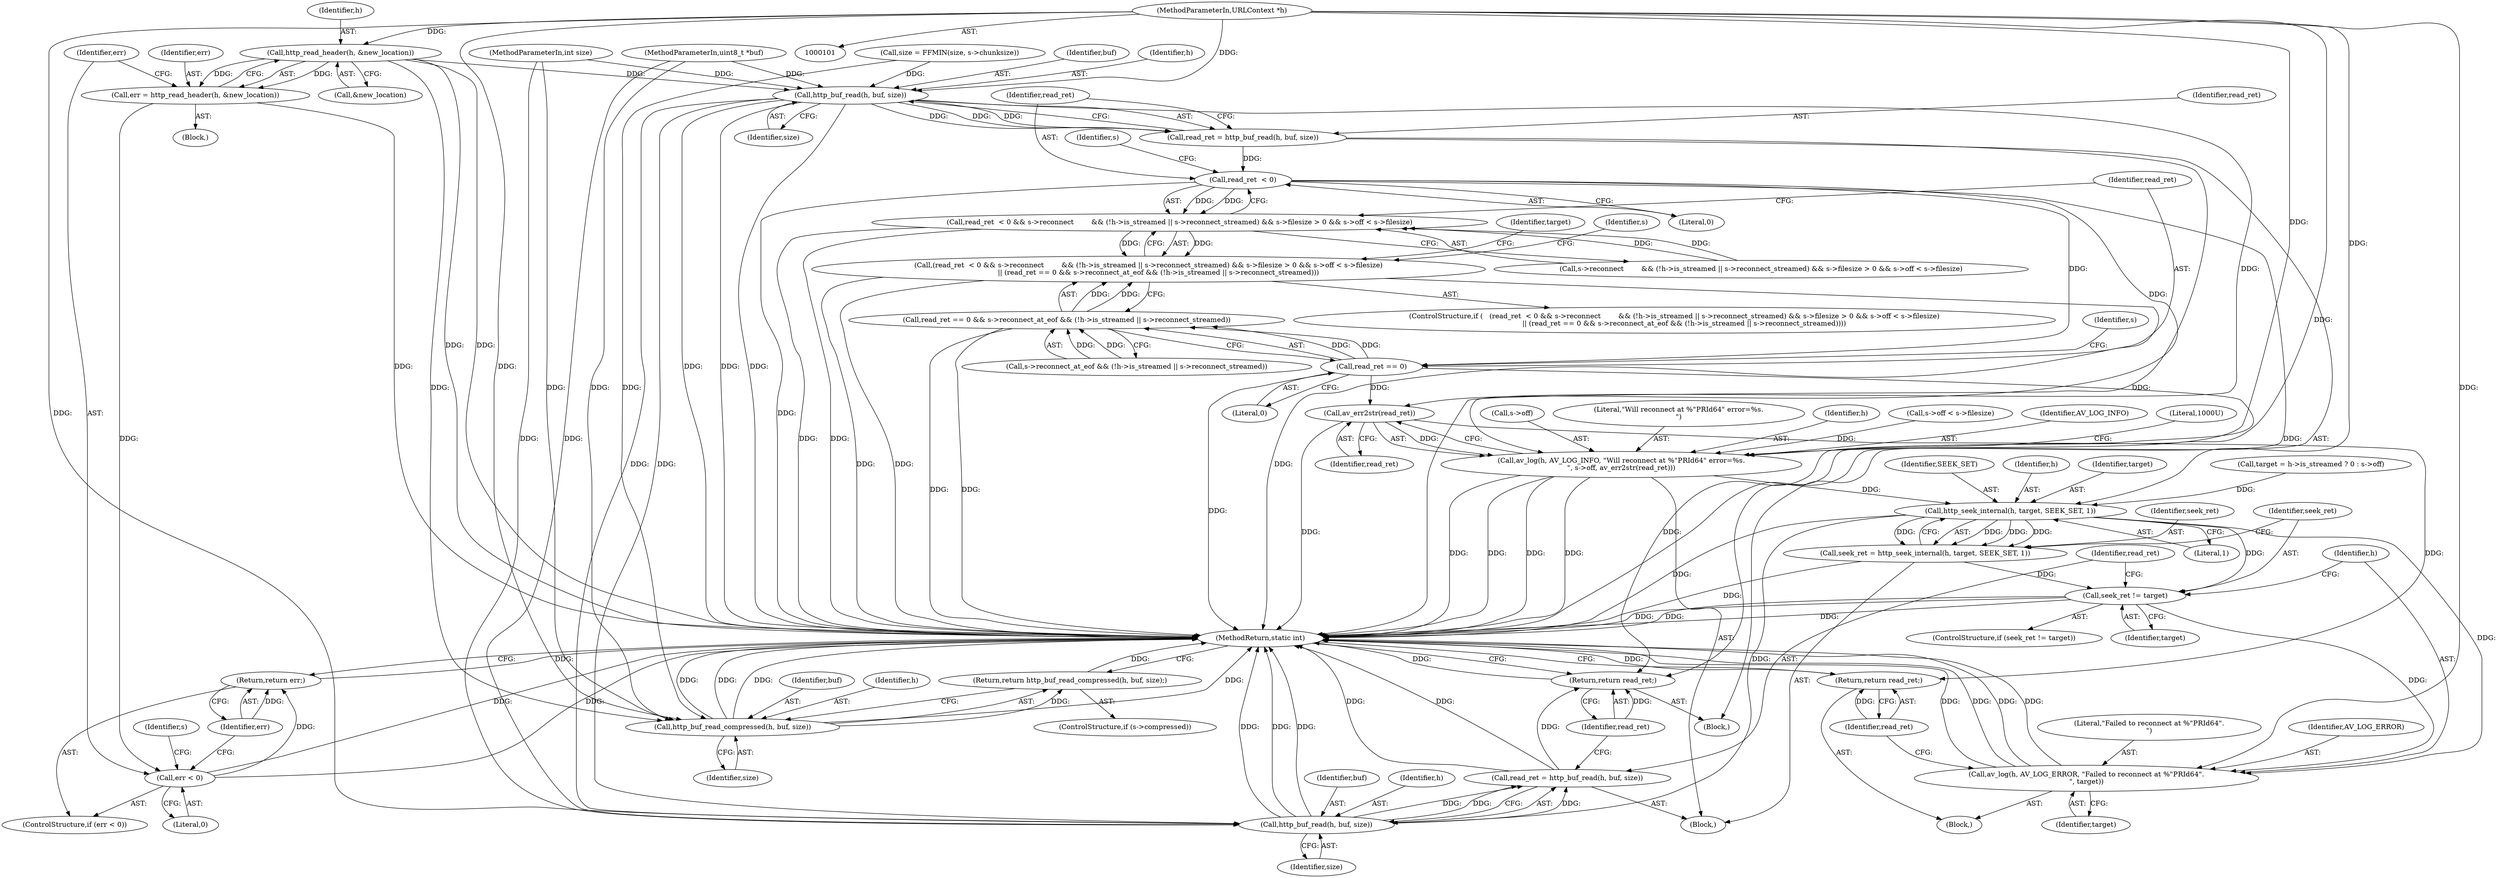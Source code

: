 digraph "0_FFmpeg_2a05c8f813de6f2278827734bf8102291e7484aa_4@pointer" {
"1000102" [label="(MethodParameterIn,URLContext *h)"];
"1000135" [label="(Call,http_read_header(h, &new_location))"];
"1000133" [label="(Call,err = http_read_header(h, &new_location))"];
"1000140" [label="(Call,err < 0)"];
"1000143" [label="(Return,return err;)"];
"1000210" [label="(Call,http_buf_read_compressed(h, buf, size))"];
"1000209" [label="(Return,return http_buf_read_compressed(h, buf, size);)"];
"1000216" [label="(Call,http_buf_read(h, buf, size))"];
"1000214" [label="(Call,read_ret = http_buf_read(h, buf, size))"];
"1000223" [label="(Call,read_ret  < 0)"];
"1000222" [label="(Call,read_ret  < 0 && s->reconnect        && (!h->is_streamed || s->reconnect_streamed) && s->filesize > 0 && s->off < s->filesize)"];
"1000221" [label="(Call,(read_ret  < 0 && s->reconnect        && (!h->is_streamed || s->reconnect_streamed) && s->filesize > 0 && s->off < s->filesize)\n         || (read_ret == 0 && s->reconnect_at_eof && (!h->is_streamed || s->reconnect_streamed)))"];
"1000253" [label="(Call,read_ret == 0)"];
"1000252" [label="(Call,read_ret == 0 && s->reconnect_at_eof && (!h->is_streamed || s->reconnect_streamed))"];
"1000298" [label="(Call,av_err2str(read_ret))"];
"1000291" [label="(Call,av_log(h, AV_LOG_INFO, \"Will reconnect at %\"PRId64\" error=%s.\n\", s->off, av_err2str(read_ret)))"];
"1000321" [label="(Call,http_seek_internal(h, target, SEEK_SET, 1))"];
"1000319" [label="(Call,seek_ret = http_seek_internal(h, target, SEEK_SET, 1))"];
"1000327" [label="(Call,seek_ret != target)"];
"1000331" [label="(Call,av_log(h, AV_LOG_ERROR, \"Failed to reconnect at %\"PRId64\".\n\", target))"];
"1000340" [label="(Call,http_buf_read(h, buf, size))"];
"1000338" [label="(Call,read_ret = http_buf_read(h, buf, size))"];
"1000350" [label="(Return,return read_ret;)"];
"1000336" [label="(Return,return read_ret;)"];
"1000104" [label="(MethodParameterIn,int size)"];
"1000340" [label="(Call,http_buf_read(h, buf, size))"];
"1000225" [label="(Literal,0)"];
"1000132" [label="(Block,)"];
"1000270" [label="(Call,target = h->is_streamed ? 0 : s->off)"];
"1000103" [label="(MethodParameterIn,uint8_t *buf)"];
"1000105" [label="(Block,)"];
"1000268" [label="(Block,)"];
"1000351" [label="(Identifier,read_ret)"];
"1000219" [label="(Identifier,size)"];
"1000271" [label="(Identifier,target)"];
"1000334" [label="(Literal,\"Failed to reconnect at %\"PRId64\".\n\")"];
"1000198" [label="(Call,size = FFMIN(size, s->chunksize))"];
"1000215" [label="(Identifier,read_ret)"];
"1000137" [label="(Call,&new_location)"];
"1000212" [label="(Identifier,buf)"];
"1000253" [label="(Call,read_ret == 0)"];
"1000321" [label="(Call,http_seek_internal(h, target, SEEK_SET, 1))"];
"1000256" [label="(Call,s->reconnect_at_eof && (!h->is_streamed || s->reconnect_streamed))"];
"1000226" [label="(Call,s->reconnect        && (!h->is_streamed || s->reconnect_streamed) && s->filesize > 0 && s->off < s->filesize)"];
"1000224" [label="(Identifier,read_ret)"];
"1000320" [label="(Identifier,seek_ret)"];
"1000331" [label="(Call,av_log(h, AV_LOG_ERROR, \"Failed to reconnect at %\"PRId64\".\n\", target))"];
"1000222" [label="(Call,read_ret  < 0 && s->reconnect        && (!h->is_streamed || s->reconnect_streamed) && s->filesize > 0 && s->off < s->filesize)"];
"1000342" [label="(Identifier,buf)"];
"1000216" [label="(Call,http_buf_read(h, buf, size))"];
"1000148" [label="(Identifier,s)"];
"1000319" [label="(Call,seek_ret = http_seek_internal(h, target, SEEK_SET, 1))"];
"1000326" [label="(ControlStructure,if (seek_ret != target))"];
"1000220" [label="(ControlStructure,if (   (read_ret  < 0 && s->reconnect        && (!h->is_streamed || s->reconnect_streamed) && s->filesize > 0 && s->off < s->filesize)\n         || (read_ret == 0 && s->reconnect_at_eof && (!h->is_streamed || s->reconnect_streamed))))"];
"1000133" [label="(Call,err = http_read_header(h, &new_location))"];
"1000139" [label="(ControlStructure,if (err < 0))"];
"1000338" [label="(Call,read_ret = http_buf_read(h, buf, size))"];
"1000350" [label="(Return,return read_ret;)"];
"1000328" [label="(Identifier,seek_ret)"];
"1000295" [label="(Call,s->off)"];
"1000327" [label="(Call,seek_ret != target)"];
"1000332" [label="(Identifier,h)"];
"1000333" [label="(Identifier,AV_LOG_ERROR)"];
"1000228" [label="(Identifier,s)"];
"1000343" [label="(Identifier,size)"];
"1000294" [label="(Literal,\"Will reconnect at %\"PRId64\" error=%s.\n\")"];
"1000292" [label="(Identifier,h)"];
"1000335" [label="(Identifier,target)"];
"1000218" [label="(Identifier,buf)"];
"1000221" [label="(Call,(read_ret  < 0 && s->reconnect        && (!h->is_streamed || s->reconnect_streamed) && s->filesize > 0 && s->off < s->filesize)\n         || (read_ret == 0 && s->reconnect_at_eof && (!h->is_streamed || s->reconnect_streamed)))"];
"1000140" [label="(Call,err < 0)"];
"1000245" [label="(Call,s->off < s->filesize)"];
"1000324" [label="(Identifier,SEEK_SET)"];
"1000325" [label="(Literal,1)"];
"1000135" [label="(Call,http_read_header(h, &new_location))"];
"1000209" [label="(Return,return http_buf_read_compressed(h, buf, size);)"];
"1000214" [label="(Call,read_ret = http_buf_read(h, buf, size))"];
"1000136" [label="(Identifier,h)"];
"1000144" [label="(Identifier,err)"];
"1000341" [label="(Identifier,h)"];
"1000143" [label="(Return,return err;)"];
"1000339" [label="(Identifier,read_ret)"];
"1000293" [label="(Identifier,AV_LOG_INFO)"];
"1000258" [label="(Identifier,s)"];
"1000223" [label="(Call,read_ret  < 0)"];
"1000322" [label="(Identifier,h)"];
"1000330" [label="(Block,)"];
"1000211" [label="(Identifier,h)"];
"1000329" [label="(Identifier,target)"];
"1000255" [label="(Literal,0)"];
"1000352" [label="(MethodReturn,static int)"];
"1000336" [label="(Return,return read_ret;)"];
"1000291" [label="(Call,av_log(h, AV_LOG_INFO, \"Will reconnect at %\"PRId64\" error=%s.\n\", s->off, av_err2str(read_ret)))"];
"1000299" [label="(Identifier,read_ret)"];
"1000298" [label="(Call,av_err2str(read_ret))"];
"1000205" [label="(ControlStructure,if (s->compressed))"];
"1000323" [label="(Identifier,target)"];
"1000102" [label="(MethodParameterIn,URLContext *h)"];
"1000337" [label="(Identifier,read_ret)"];
"1000210" [label="(Call,http_buf_read_compressed(h, buf, size))"];
"1000142" [label="(Literal,0)"];
"1000213" [label="(Identifier,size)"];
"1000217" [label="(Identifier,h)"];
"1000252" [label="(Call,read_ret == 0 && s->reconnect_at_eof && (!h->is_streamed || s->reconnect_streamed))"];
"1000347" [label="(Identifier,s)"];
"1000141" [label="(Identifier,err)"];
"1000302" [label="(Literal,1000U)"];
"1000254" [label="(Identifier,read_ret)"];
"1000134" [label="(Identifier,err)"];
"1000102" -> "1000101"  [label="AST: "];
"1000102" -> "1000352"  [label="DDG: "];
"1000102" -> "1000135"  [label="DDG: "];
"1000102" -> "1000210"  [label="DDG: "];
"1000102" -> "1000216"  [label="DDG: "];
"1000102" -> "1000291"  [label="DDG: "];
"1000102" -> "1000321"  [label="DDG: "];
"1000102" -> "1000331"  [label="DDG: "];
"1000102" -> "1000340"  [label="DDG: "];
"1000135" -> "1000133"  [label="AST: "];
"1000135" -> "1000137"  [label="CFG: "];
"1000136" -> "1000135"  [label="AST: "];
"1000137" -> "1000135"  [label="AST: "];
"1000133" -> "1000135"  [label="CFG: "];
"1000135" -> "1000352"  [label="DDG: "];
"1000135" -> "1000352"  [label="DDG: "];
"1000135" -> "1000133"  [label="DDG: "];
"1000135" -> "1000133"  [label="DDG: "];
"1000135" -> "1000210"  [label="DDG: "];
"1000135" -> "1000216"  [label="DDG: "];
"1000133" -> "1000132"  [label="AST: "];
"1000134" -> "1000133"  [label="AST: "];
"1000141" -> "1000133"  [label="CFG: "];
"1000133" -> "1000352"  [label="DDG: "];
"1000133" -> "1000140"  [label="DDG: "];
"1000140" -> "1000139"  [label="AST: "];
"1000140" -> "1000142"  [label="CFG: "];
"1000141" -> "1000140"  [label="AST: "];
"1000142" -> "1000140"  [label="AST: "];
"1000144" -> "1000140"  [label="CFG: "];
"1000148" -> "1000140"  [label="CFG: "];
"1000140" -> "1000352"  [label="DDG: "];
"1000140" -> "1000352"  [label="DDG: "];
"1000140" -> "1000143"  [label="DDG: "];
"1000143" -> "1000139"  [label="AST: "];
"1000143" -> "1000144"  [label="CFG: "];
"1000144" -> "1000143"  [label="AST: "];
"1000352" -> "1000143"  [label="CFG: "];
"1000143" -> "1000352"  [label="DDG: "];
"1000144" -> "1000143"  [label="DDG: "];
"1000210" -> "1000209"  [label="AST: "];
"1000210" -> "1000213"  [label="CFG: "];
"1000211" -> "1000210"  [label="AST: "];
"1000212" -> "1000210"  [label="AST: "];
"1000213" -> "1000210"  [label="AST: "];
"1000209" -> "1000210"  [label="CFG: "];
"1000210" -> "1000352"  [label="DDG: "];
"1000210" -> "1000352"  [label="DDG: "];
"1000210" -> "1000352"  [label="DDG: "];
"1000210" -> "1000352"  [label="DDG: "];
"1000210" -> "1000209"  [label="DDG: "];
"1000103" -> "1000210"  [label="DDG: "];
"1000198" -> "1000210"  [label="DDG: "];
"1000104" -> "1000210"  [label="DDG: "];
"1000209" -> "1000205"  [label="AST: "];
"1000352" -> "1000209"  [label="CFG: "];
"1000209" -> "1000352"  [label="DDG: "];
"1000216" -> "1000214"  [label="AST: "];
"1000216" -> "1000219"  [label="CFG: "];
"1000217" -> "1000216"  [label="AST: "];
"1000218" -> "1000216"  [label="AST: "];
"1000219" -> "1000216"  [label="AST: "];
"1000214" -> "1000216"  [label="CFG: "];
"1000216" -> "1000352"  [label="DDG: "];
"1000216" -> "1000352"  [label="DDG: "];
"1000216" -> "1000352"  [label="DDG: "];
"1000216" -> "1000214"  [label="DDG: "];
"1000216" -> "1000214"  [label="DDG: "];
"1000216" -> "1000214"  [label="DDG: "];
"1000103" -> "1000216"  [label="DDG: "];
"1000198" -> "1000216"  [label="DDG: "];
"1000104" -> "1000216"  [label="DDG: "];
"1000216" -> "1000291"  [label="DDG: "];
"1000216" -> "1000340"  [label="DDG: "];
"1000216" -> "1000340"  [label="DDG: "];
"1000214" -> "1000105"  [label="AST: "];
"1000215" -> "1000214"  [label="AST: "];
"1000224" -> "1000214"  [label="CFG: "];
"1000214" -> "1000352"  [label="DDG: "];
"1000214" -> "1000223"  [label="DDG: "];
"1000223" -> "1000222"  [label="AST: "];
"1000223" -> "1000225"  [label="CFG: "];
"1000224" -> "1000223"  [label="AST: "];
"1000225" -> "1000223"  [label="AST: "];
"1000228" -> "1000223"  [label="CFG: "];
"1000222" -> "1000223"  [label="CFG: "];
"1000223" -> "1000352"  [label="DDG: "];
"1000223" -> "1000222"  [label="DDG: "];
"1000223" -> "1000222"  [label="DDG: "];
"1000223" -> "1000253"  [label="DDG: "];
"1000223" -> "1000298"  [label="DDG: "];
"1000223" -> "1000350"  [label="DDG: "];
"1000222" -> "1000221"  [label="AST: "];
"1000222" -> "1000226"  [label="CFG: "];
"1000226" -> "1000222"  [label="AST: "];
"1000254" -> "1000222"  [label="CFG: "];
"1000221" -> "1000222"  [label="CFG: "];
"1000222" -> "1000352"  [label="DDG: "];
"1000222" -> "1000352"  [label="DDG: "];
"1000222" -> "1000221"  [label="DDG: "];
"1000222" -> "1000221"  [label="DDG: "];
"1000226" -> "1000222"  [label="DDG: "];
"1000226" -> "1000222"  [label="DDG: "];
"1000221" -> "1000220"  [label="AST: "];
"1000221" -> "1000252"  [label="CFG: "];
"1000252" -> "1000221"  [label="AST: "];
"1000271" -> "1000221"  [label="CFG: "];
"1000347" -> "1000221"  [label="CFG: "];
"1000221" -> "1000352"  [label="DDG: "];
"1000221" -> "1000352"  [label="DDG: "];
"1000221" -> "1000352"  [label="DDG: "];
"1000252" -> "1000221"  [label="DDG: "];
"1000252" -> "1000221"  [label="DDG: "];
"1000253" -> "1000252"  [label="AST: "];
"1000253" -> "1000255"  [label="CFG: "];
"1000254" -> "1000253"  [label="AST: "];
"1000255" -> "1000253"  [label="AST: "];
"1000258" -> "1000253"  [label="CFG: "];
"1000252" -> "1000253"  [label="CFG: "];
"1000253" -> "1000352"  [label="DDG: "];
"1000253" -> "1000252"  [label="DDG: "];
"1000253" -> "1000252"  [label="DDG: "];
"1000253" -> "1000298"  [label="DDG: "];
"1000253" -> "1000350"  [label="DDG: "];
"1000252" -> "1000256"  [label="CFG: "];
"1000256" -> "1000252"  [label="AST: "];
"1000252" -> "1000352"  [label="DDG: "];
"1000252" -> "1000352"  [label="DDG: "];
"1000256" -> "1000252"  [label="DDG: "];
"1000256" -> "1000252"  [label="DDG: "];
"1000298" -> "1000291"  [label="AST: "];
"1000298" -> "1000299"  [label="CFG: "];
"1000299" -> "1000298"  [label="AST: "];
"1000291" -> "1000298"  [label="CFG: "];
"1000298" -> "1000352"  [label="DDG: "];
"1000298" -> "1000291"  [label="DDG: "];
"1000298" -> "1000336"  [label="DDG: "];
"1000291" -> "1000268"  [label="AST: "];
"1000292" -> "1000291"  [label="AST: "];
"1000293" -> "1000291"  [label="AST: "];
"1000294" -> "1000291"  [label="AST: "];
"1000295" -> "1000291"  [label="AST: "];
"1000302" -> "1000291"  [label="CFG: "];
"1000291" -> "1000352"  [label="DDG: "];
"1000291" -> "1000352"  [label="DDG: "];
"1000291" -> "1000352"  [label="DDG: "];
"1000291" -> "1000352"  [label="DDG: "];
"1000245" -> "1000291"  [label="DDG: "];
"1000291" -> "1000321"  [label="DDG: "];
"1000321" -> "1000319"  [label="AST: "];
"1000321" -> "1000325"  [label="CFG: "];
"1000322" -> "1000321"  [label="AST: "];
"1000323" -> "1000321"  [label="AST: "];
"1000324" -> "1000321"  [label="AST: "];
"1000325" -> "1000321"  [label="AST: "];
"1000319" -> "1000321"  [label="CFG: "];
"1000321" -> "1000352"  [label="DDG: "];
"1000321" -> "1000319"  [label="DDG: "];
"1000321" -> "1000319"  [label="DDG: "];
"1000321" -> "1000319"  [label="DDG: "];
"1000321" -> "1000319"  [label="DDG: "];
"1000270" -> "1000321"  [label="DDG: "];
"1000321" -> "1000327"  [label="DDG: "];
"1000321" -> "1000331"  [label="DDG: "];
"1000321" -> "1000340"  [label="DDG: "];
"1000319" -> "1000268"  [label="AST: "];
"1000320" -> "1000319"  [label="AST: "];
"1000328" -> "1000319"  [label="CFG: "];
"1000319" -> "1000352"  [label="DDG: "];
"1000319" -> "1000327"  [label="DDG: "];
"1000327" -> "1000326"  [label="AST: "];
"1000327" -> "1000329"  [label="CFG: "];
"1000328" -> "1000327"  [label="AST: "];
"1000329" -> "1000327"  [label="AST: "];
"1000332" -> "1000327"  [label="CFG: "];
"1000339" -> "1000327"  [label="CFG: "];
"1000327" -> "1000352"  [label="DDG: "];
"1000327" -> "1000352"  [label="DDG: "];
"1000327" -> "1000352"  [label="DDG: "];
"1000327" -> "1000331"  [label="DDG: "];
"1000331" -> "1000330"  [label="AST: "];
"1000331" -> "1000335"  [label="CFG: "];
"1000332" -> "1000331"  [label="AST: "];
"1000333" -> "1000331"  [label="AST: "];
"1000334" -> "1000331"  [label="AST: "];
"1000335" -> "1000331"  [label="AST: "];
"1000337" -> "1000331"  [label="CFG: "];
"1000331" -> "1000352"  [label="DDG: "];
"1000331" -> "1000352"  [label="DDG: "];
"1000331" -> "1000352"  [label="DDG: "];
"1000331" -> "1000352"  [label="DDG: "];
"1000340" -> "1000338"  [label="AST: "];
"1000340" -> "1000343"  [label="CFG: "];
"1000341" -> "1000340"  [label="AST: "];
"1000342" -> "1000340"  [label="AST: "];
"1000343" -> "1000340"  [label="AST: "];
"1000338" -> "1000340"  [label="CFG: "];
"1000340" -> "1000352"  [label="DDG: "];
"1000340" -> "1000352"  [label="DDG: "];
"1000340" -> "1000352"  [label="DDG: "];
"1000340" -> "1000338"  [label="DDG: "];
"1000340" -> "1000338"  [label="DDG: "];
"1000340" -> "1000338"  [label="DDG: "];
"1000103" -> "1000340"  [label="DDG: "];
"1000104" -> "1000340"  [label="DDG: "];
"1000338" -> "1000268"  [label="AST: "];
"1000339" -> "1000338"  [label="AST: "];
"1000351" -> "1000338"  [label="CFG: "];
"1000338" -> "1000352"  [label="DDG: "];
"1000338" -> "1000352"  [label="DDG: "];
"1000338" -> "1000350"  [label="DDG: "];
"1000350" -> "1000105"  [label="AST: "];
"1000350" -> "1000351"  [label="CFG: "];
"1000351" -> "1000350"  [label="AST: "];
"1000352" -> "1000350"  [label="CFG: "];
"1000350" -> "1000352"  [label="DDG: "];
"1000351" -> "1000350"  [label="DDG: "];
"1000336" -> "1000330"  [label="AST: "];
"1000336" -> "1000337"  [label="CFG: "];
"1000337" -> "1000336"  [label="AST: "];
"1000352" -> "1000336"  [label="CFG: "];
"1000336" -> "1000352"  [label="DDG: "];
"1000337" -> "1000336"  [label="DDG: "];
}
